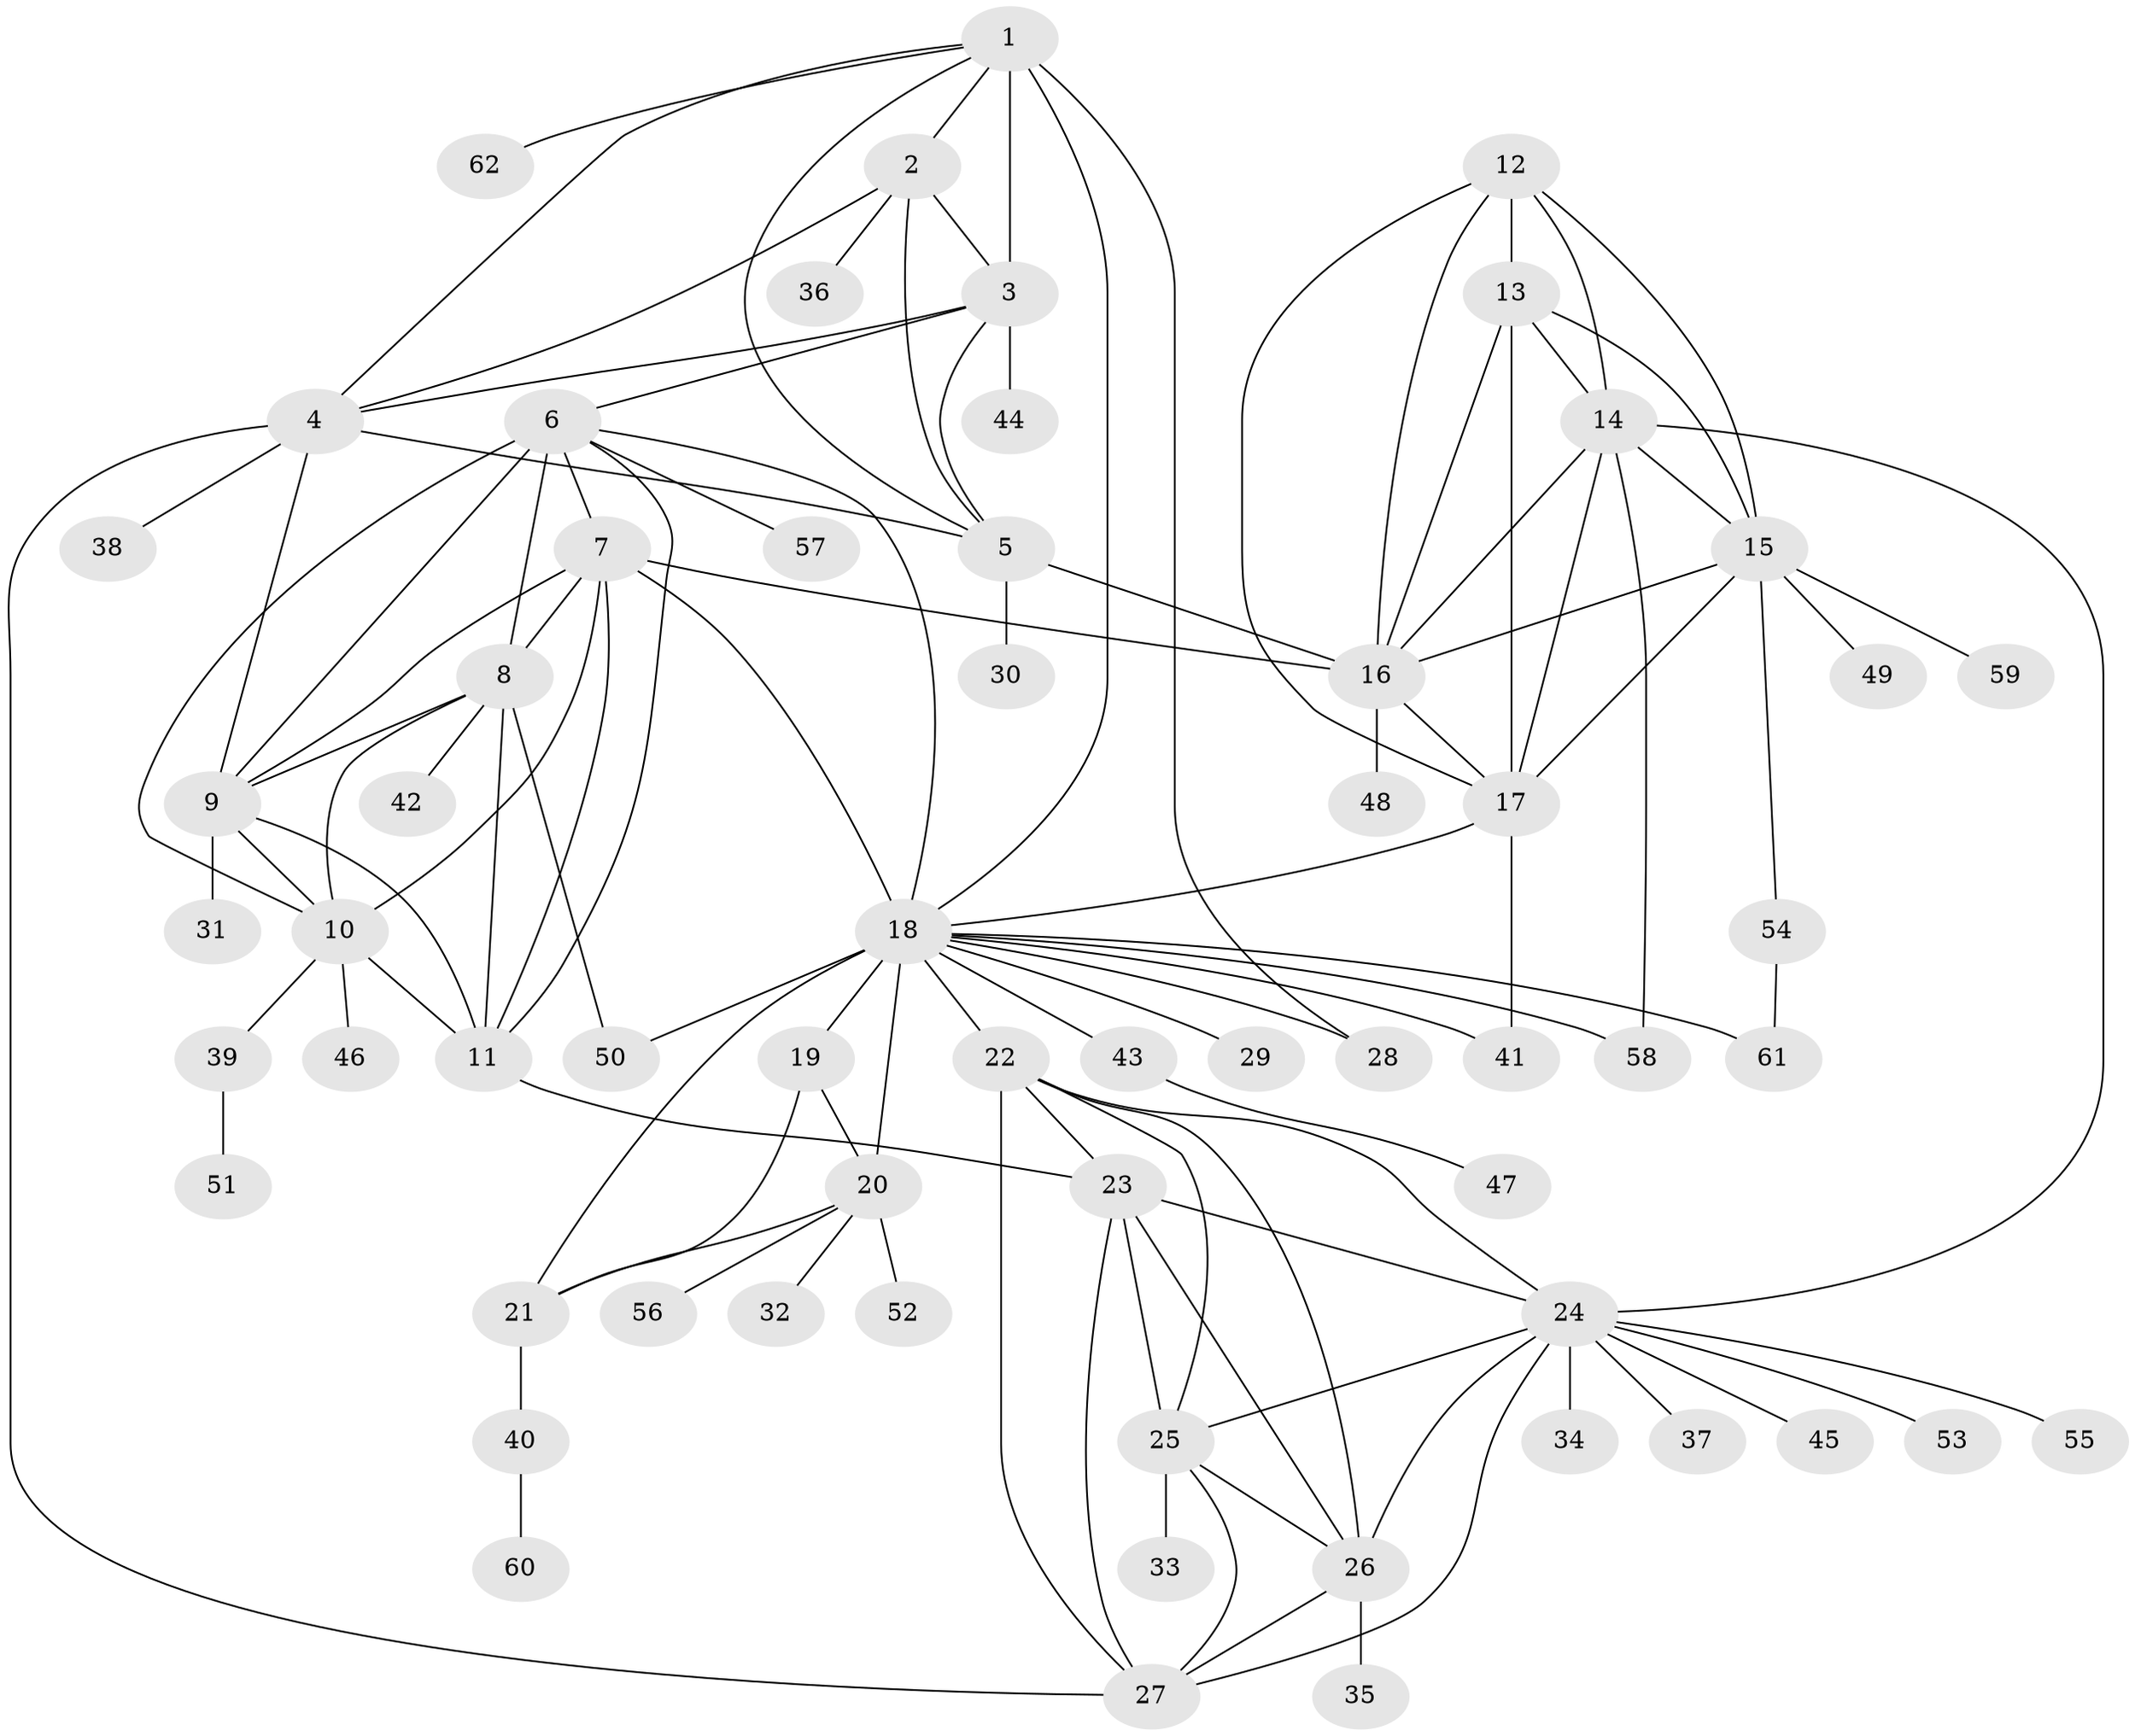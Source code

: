 // original degree distribution, {12: 0.03225806451612903, 7: 0.08870967741935484, 5: 0.008064516129032258, 8: 0.03225806451612903, 11: 0.016129032258064516, 6: 0.024193548387096774, 9: 0.024193548387096774, 13: 0.008064516129032258, 10: 0.008064516129032258, 1: 0.5725806451612904, 2: 0.13709677419354838, 3: 0.04032258064516129, 4: 0.008064516129032258}
// Generated by graph-tools (version 1.1) at 2025/37/03/09/25 02:37:32]
// undirected, 62 vertices, 113 edges
graph export_dot {
graph [start="1"]
  node [color=gray90,style=filled];
  1;
  2;
  3;
  4;
  5;
  6;
  7;
  8;
  9;
  10;
  11;
  12;
  13;
  14;
  15;
  16;
  17;
  18;
  19;
  20;
  21;
  22;
  23;
  24;
  25;
  26;
  27;
  28;
  29;
  30;
  31;
  32;
  33;
  34;
  35;
  36;
  37;
  38;
  39;
  40;
  41;
  42;
  43;
  44;
  45;
  46;
  47;
  48;
  49;
  50;
  51;
  52;
  53;
  54;
  55;
  56;
  57;
  58;
  59;
  60;
  61;
  62;
  1 -- 2 [weight=2.0];
  1 -- 3 [weight=2.0];
  1 -- 4 [weight=2.0];
  1 -- 5 [weight=2.0];
  1 -- 18 [weight=1.0];
  1 -- 28 [weight=5.0];
  1 -- 62 [weight=1.0];
  2 -- 3 [weight=1.0];
  2 -- 4 [weight=1.0];
  2 -- 5 [weight=1.0];
  2 -- 36 [weight=1.0];
  3 -- 4 [weight=1.0];
  3 -- 5 [weight=1.0];
  3 -- 6 [weight=1.0];
  3 -- 44 [weight=1.0];
  4 -- 5 [weight=1.0];
  4 -- 9 [weight=1.0];
  4 -- 27 [weight=1.0];
  4 -- 38 [weight=3.0];
  5 -- 16 [weight=1.0];
  5 -- 30 [weight=1.0];
  6 -- 7 [weight=1.0];
  6 -- 8 [weight=1.0];
  6 -- 9 [weight=2.0];
  6 -- 10 [weight=1.0];
  6 -- 11 [weight=1.0];
  6 -- 18 [weight=1.0];
  6 -- 57 [weight=2.0];
  7 -- 8 [weight=1.0];
  7 -- 9 [weight=1.0];
  7 -- 10 [weight=1.0];
  7 -- 11 [weight=1.0];
  7 -- 16 [weight=1.0];
  7 -- 18 [weight=1.0];
  8 -- 9 [weight=1.0];
  8 -- 10 [weight=1.0];
  8 -- 11 [weight=1.0];
  8 -- 42 [weight=1.0];
  8 -- 50 [weight=1.0];
  9 -- 10 [weight=1.0];
  9 -- 11 [weight=1.0];
  9 -- 31 [weight=3.0];
  10 -- 11 [weight=1.0];
  10 -- 39 [weight=1.0];
  10 -- 46 [weight=1.0];
  11 -- 23 [weight=1.0];
  12 -- 13 [weight=1.0];
  12 -- 14 [weight=1.0];
  12 -- 15 [weight=1.0];
  12 -- 16 [weight=1.0];
  12 -- 17 [weight=1.0];
  13 -- 14 [weight=2.0];
  13 -- 15 [weight=1.0];
  13 -- 16 [weight=1.0];
  13 -- 17 [weight=1.0];
  14 -- 15 [weight=1.0];
  14 -- 16 [weight=1.0];
  14 -- 17 [weight=1.0];
  14 -- 24 [weight=1.0];
  14 -- 58 [weight=1.0];
  15 -- 16 [weight=1.0];
  15 -- 17 [weight=1.0];
  15 -- 49 [weight=1.0];
  15 -- 54 [weight=1.0];
  15 -- 59 [weight=1.0];
  16 -- 17 [weight=1.0];
  16 -- 48 [weight=1.0];
  17 -- 18 [weight=1.0];
  17 -- 41 [weight=5.0];
  18 -- 19 [weight=4.0];
  18 -- 20 [weight=3.0];
  18 -- 21 [weight=3.0];
  18 -- 22 [weight=1.0];
  18 -- 28 [weight=2.0];
  18 -- 29 [weight=1.0];
  18 -- 41 [weight=1.0];
  18 -- 43 [weight=1.0];
  18 -- 50 [weight=1.0];
  18 -- 58 [weight=1.0];
  18 -- 61 [weight=1.0];
  19 -- 20 [weight=1.0];
  19 -- 21 [weight=1.0];
  20 -- 21 [weight=1.0];
  20 -- 32 [weight=2.0];
  20 -- 52 [weight=1.0];
  20 -- 56 [weight=1.0];
  21 -- 40 [weight=1.0];
  22 -- 23 [weight=1.0];
  22 -- 24 [weight=1.0];
  22 -- 25 [weight=1.0];
  22 -- 26 [weight=1.0];
  22 -- 27 [weight=1.0];
  23 -- 24 [weight=1.0];
  23 -- 25 [weight=1.0];
  23 -- 26 [weight=1.0];
  23 -- 27 [weight=1.0];
  24 -- 25 [weight=1.0];
  24 -- 26 [weight=1.0];
  24 -- 27 [weight=1.0];
  24 -- 34 [weight=1.0];
  24 -- 37 [weight=1.0];
  24 -- 45 [weight=1.0];
  24 -- 53 [weight=1.0];
  24 -- 55 [weight=1.0];
  25 -- 26 [weight=1.0];
  25 -- 27 [weight=1.0];
  25 -- 33 [weight=6.0];
  26 -- 27 [weight=1.0];
  26 -- 35 [weight=1.0];
  39 -- 51 [weight=1.0];
  40 -- 60 [weight=1.0];
  43 -- 47 [weight=2.0];
  54 -- 61 [weight=1.0];
}
